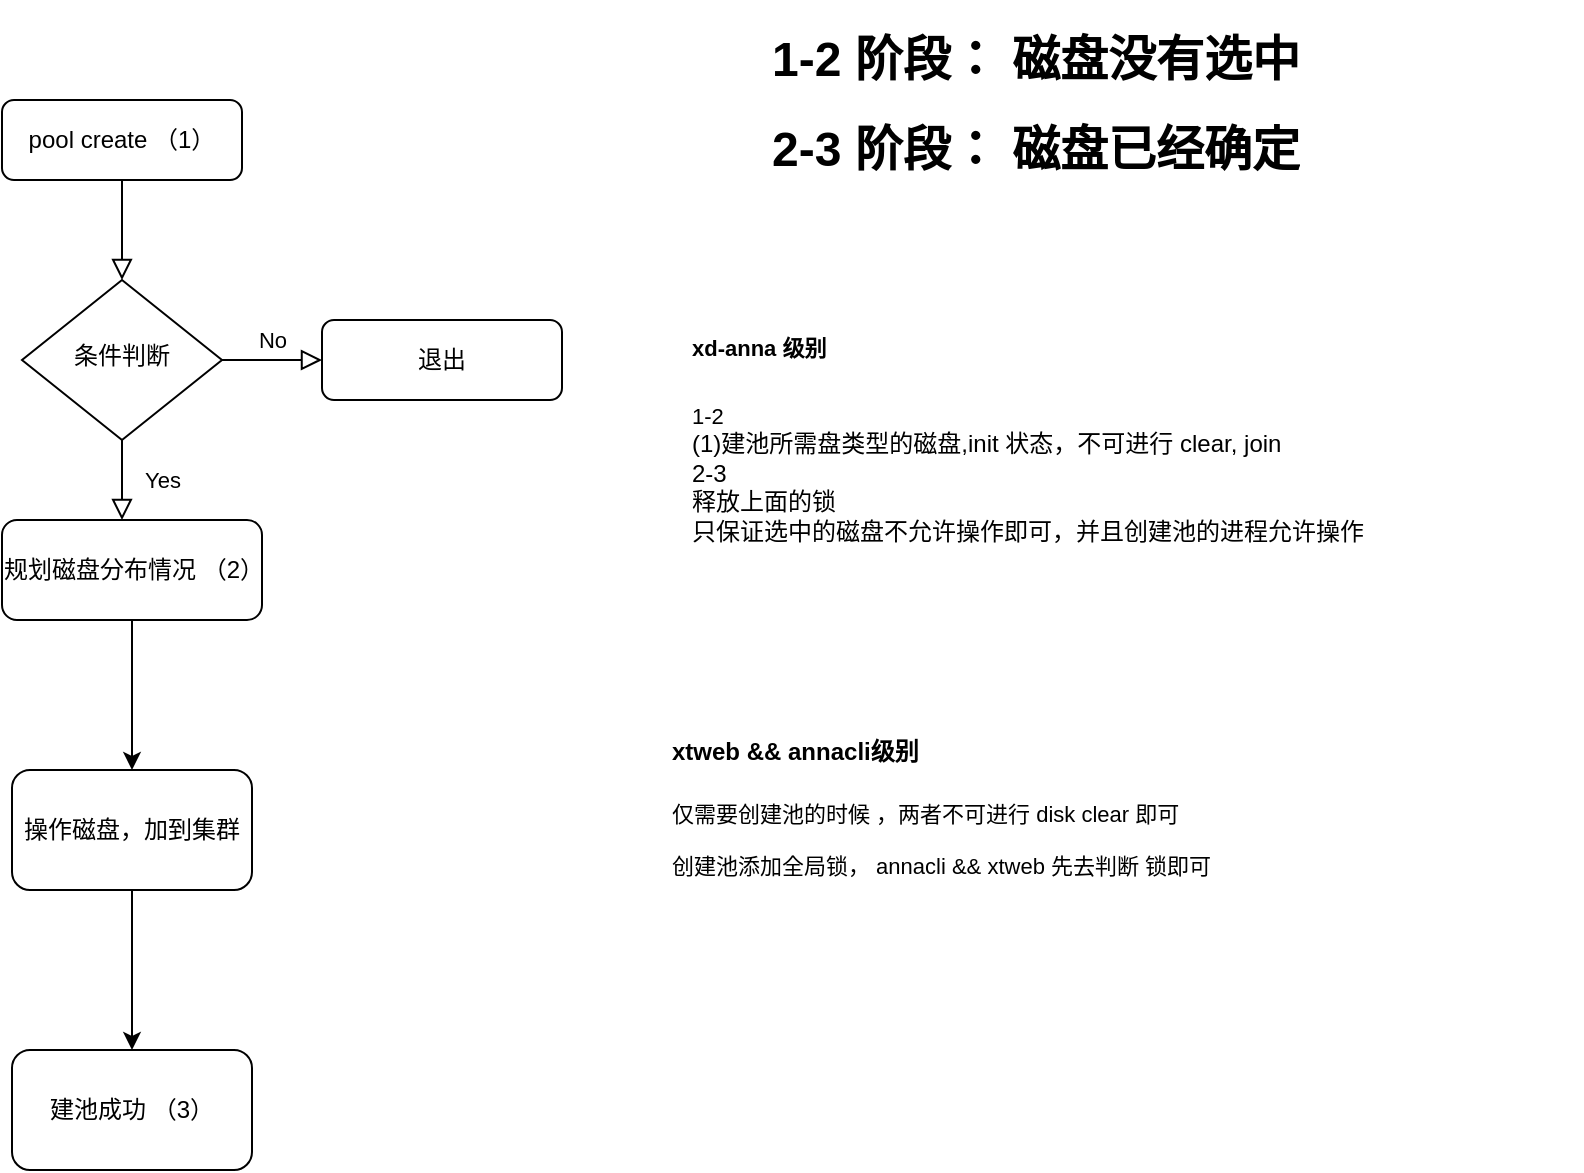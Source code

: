 <mxfile version="20.8.13" type="github">
  <diagram id="C5RBs43oDa-KdzZeNtuy" name="Page-1">
    <mxGraphModel dx="1434" dy="764" grid="1" gridSize="10" guides="1" tooltips="1" connect="1" arrows="1" fold="1" page="1" pageScale="1" pageWidth="980" pageHeight="1390" math="0" shadow="0">
      <root>
        <mxCell id="WIyWlLk6GJQsqaUBKTNV-0" />
        <mxCell id="WIyWlLk6GJQsqaUBKTNV-1" parent="WIyWlLk6GJQsqaUBKTNV-0" />
        <mxCell id="WIyWlLk6GJQsqaUBKTNV-2" value="" style="rounded=0;html=1;jettySize=auto;orthogonalLoop=1;fontSize=11;endArrow=block;endFill=0;endSize=8;strokeWidth=1;shadow=0;labelBackgroundColor=none;edgeStyle=orthogonalEdgeStyle;" parent="WIyWlLk6GJQsqaUBKTNV-1" source="WIyWlLk6GJQsqaUBKTNV-3" target="WIyWlLk6GJQsqaUBKTNV-6" edge="1">
          <mxGeometry relative="1" as="geometry" />
        </mxCell>
        <mxCell id="WIyWlLk6GJQsqaUBKTNV-3" value="pool create （1）" style="rounded=1;whiteSpace=wrap;html=1;fontSize=12;glass=0;strokeWidth=1;shadow=0;" parent="WIyWlLk6GJQsqaUBKTNV-1" vertex="1">
          <mxGeometry x="160" y="80" width="120" height="40" as="geometry" />
        </mxCell>
        <mxCell id="WIyWlLk6GJQsqaUBKTNV-4" value="Yes" style="rounded=0;html=1;jettySize=auto;orthogonalLoop=1;fontSize=11;endArrow=block;endFill=0;endSize=8;strokeWidth=1;shadow=0;labelBackgroundColor=none;edgeStyle=orthogonalEdgeStyle;" parent="WIyWlLk6GJQsqaUBKTNV-1" source="WIyWlLk6GJQsqaUBKTNV-6" edge="1">
          <mxGeometry y="20" relative="1" as="geometry">
            <mxPoint as="offset" />
            <mxPoint x="220" y="290" as="targetPoint" />
          </mxGeometry>
        </mxCell>
        <mxCell id="WIyWlLk6GJQsqaUBKTNV-5" value="No" style="edgeStyle=orthogonalEdgeStyle;rounded=0;html=1;jettySize=auto;orthogonalLoop=1;fontSize=11;endArrow=block;endFill=0;endSize=8;strokeWidth=1;shadow=0;labelBackgroundColor=none;" parent="WIyWlLk6GJQsqaUBKTNV-1" source="WIyWlLk6GJQsqaUBKTNV-6" target="WIyWlLk6GJQsqaUBKTNV-7" edge="1">
          <mxGeometry y="10" relative="1" as="geometry">
            <mxPoint as="offset" />
          </mxGeometry>
        </mxCell>
        <mxCell id="WIyWlLk6GJQsqaUBKTNV-6" value="条件判断" style="rhombus;whiteSpace=wrap;html=1;shadow=0;fontFamily=Helvetica;fontSize=12;align=center;strokeWidth=1;spacing=6;spacingTop=-4;" parent="WIyWlLk6GJQsqaUBKTNV-1" vertex="1">
          <mxGeometry x="170" y="170" width="100" height="80" as="geometry" />
        </mxCell>
        <mxCell id="WIyWlLk6GJQsqaUBKTNV-7" value="退出" style="rounded=1;whiteSpace=wrap;html=1;fontSize=12;glass=0;strokeWidth=1;shadow=0;" parent="WIyWlLk6GJQsqaUBKTNV-1" vertex="1">
          <mxGeometry x="320" y="190" width="120" height="40" as="geometry" />
        </mxCell>
        <mxCell id="7AKGpM6pdEp_pYsM943n-1" value="" style="edgeStyle=orthogonalEdgeStyle;rounded=0;orthogonalLoop=1;jettySize=auto;html=1;" edge="1" parent="WIyWlLk6GJQsqaUBKTNV-1" source="WIyWlLk6GJQsqaUBKTNV-11" target="7AKGpM6pdEp_pYsM943n-0">
          <mxGeometry relative="1" as="geometry" />
        </mxCell>
        <mxCell id="WIyWlLk6GJQsqaUBKTNV-11" value="规划磁盘分布情况 （2）" style="rounded=1;whiteSpace=wrap;html=1;fontSize=12;glass=0;strokeWidth=1;shadow=0;" parent="WIyWlLk6GJQsqaUBKTNV-1" vertex="1">
          <mxGeometry x="160" y="290" width="130" height="50" as="geometry" />
        </mxCell>
        <mxCell id="7AKGpM6pdEp_pYsM943n-3" value="" style="edgeStyle=orthogonalEdgeStyle;rounded=0;orthogonalLoop=1;jettySize=auto;html=1;" edge="1" parent="WIyWlLk6GJQsqaUBKTNV-1" source="7AKGpM6pdEp_pYsM943n-0" target="7AKGpM6pdEp_pYsM943n-2">
          <mxGeometry relative="1" as="geometry" />
        </mxCell>
        <mxCell id="7AKGpM6pdEp_pYsM943n-0" value="操作磁盘，加到集群" style="whiteSpace=wrap;html=1;rounded=1;glass=0;strokeWidth=1;shadow=0;" vertex="1" parent="WIyWlLk6GJQsqaUBKTNV-1">
          <mxGeometry x="165" y="415" width="120" height="60" as="geometry" />
        </mxCell>
        <mxCell id="7AKGpM6pdEp_pYsM943n-2" value="建池成功 （3）" style="whiteSpace=wrap;html=1;rounded=1;glass=0;strokeWidth=1;shadow=0;" vertex="1" parent="WIyWlLk6GJQsqaUBKTNV-1">
          <mxGeometry x="165" y="555" width="120" height="60" as="geometry" />
        </mxCell>
        <mxCell id="7AKGpM6pdEp_pYsM943n-15" value="&lt;h1&gt;1-2 阶段： 磁盘没有选中&lt;/h1&gt;&lt;div&gt;&lt;h1 style=&quot;border-color: var(--border-color);&quot;&gt;2-3 阶段： 磁盘已经确定&lt;/h1&gt;&lt;div style=&quot;border-color: var(--border-color);&quot;&gt;&lt;br style=&quot;border-color: var(--border-color);&quot;&gt;&lt;/div&gt;&lt;/div&gt;" style="text;html=1;strokeColor=none;fillColor=none;spacing=5;spacingTop=-20;whiteSpace=wrap;overflow=hidden;rounded=0;" vertex="1" parent="WIyWlLk6GJQsqaUBKTNV-1">
          <mxGeometry x="540" y="40" width="320" height="120" as="geometry" />
        </mxCell>
        <mxCell id="7AKGpM6pdEp_pYsM943n-16" value="&lt;h1&gt;&lt;font style=&quot;font-size: 11px;&quot;&gt;xd-anna 级别&lt;/font&gt;&lt;/h1&gt;&lt;div&gt;&lt;font style=&quot;font-size: 11px;&quot;&gt;1-2&lt;/font&gt;&lt;/div&gt;&lt;div&gt;(1)建池所需盘类型的磁盘,init 状态，不可进行 clear, join&lt;/div&gt;&lt;div&gt;2-3&amp;nbsp;&lt;/div&gt;&lt;div&gt;释放上面的锁&lt;/div&gt;&lt;div&gt;只保证选中的磁盘不允许操作即可，并且创建池的进程允许操作&lt;/div&gt;&lt;div&gt;&lt;br&gt;&lt;/div&gt;" style="text;html=1;strokeColor=none;fillColor=none;spacing=5;spacingTop=-20;whiteSpace=wrap;overflow=hidden;rounded=0;" vertex="1" parent="WIyWlLk6GJQsqaUBKTNV-1">
          <mxGeometry x="500" y="180" width="450" height="150" as="geometry" />
        </mxCell>
        <mxCell id="7AKGpM6pdEp_pYsM943n-17" value="&lt;h1&gt;&lt;font style=&quot;font-size: 12px;&quot;&gt;xtweb &amp;amp;&amp;amp; annacli级别&lt;/font&gt;&lt;/h1&gt;&lt;div&gt;仅需要创建池的时候 ，两者不可进行 disk clear 即可&lt;/div&gt;&lt;div&gt;&lt;br&gt;&lt;/div&gt;&lt;div&gt;创建池添加全局锁， annacli &amp;amp;&amp;amp; xtweb 先去判断 锁即可&lt;/div&gt;" style="text;html=1;strokeColor=none;fillColor=none;spacing=5;spacingTop=-20;whiteSpace=wrap;overflow=hidden;rounded=0;fontSize=11;" vertex="1" parent="WIyWlLk6GJQsqaUBKTNV-1">
          <mxGeometry x="490" y="385" width="370" height="120" as="geometry" />
        </mxCell>
      </root>
    </mxGraphModel>
  </diagram>
</mxfile>
